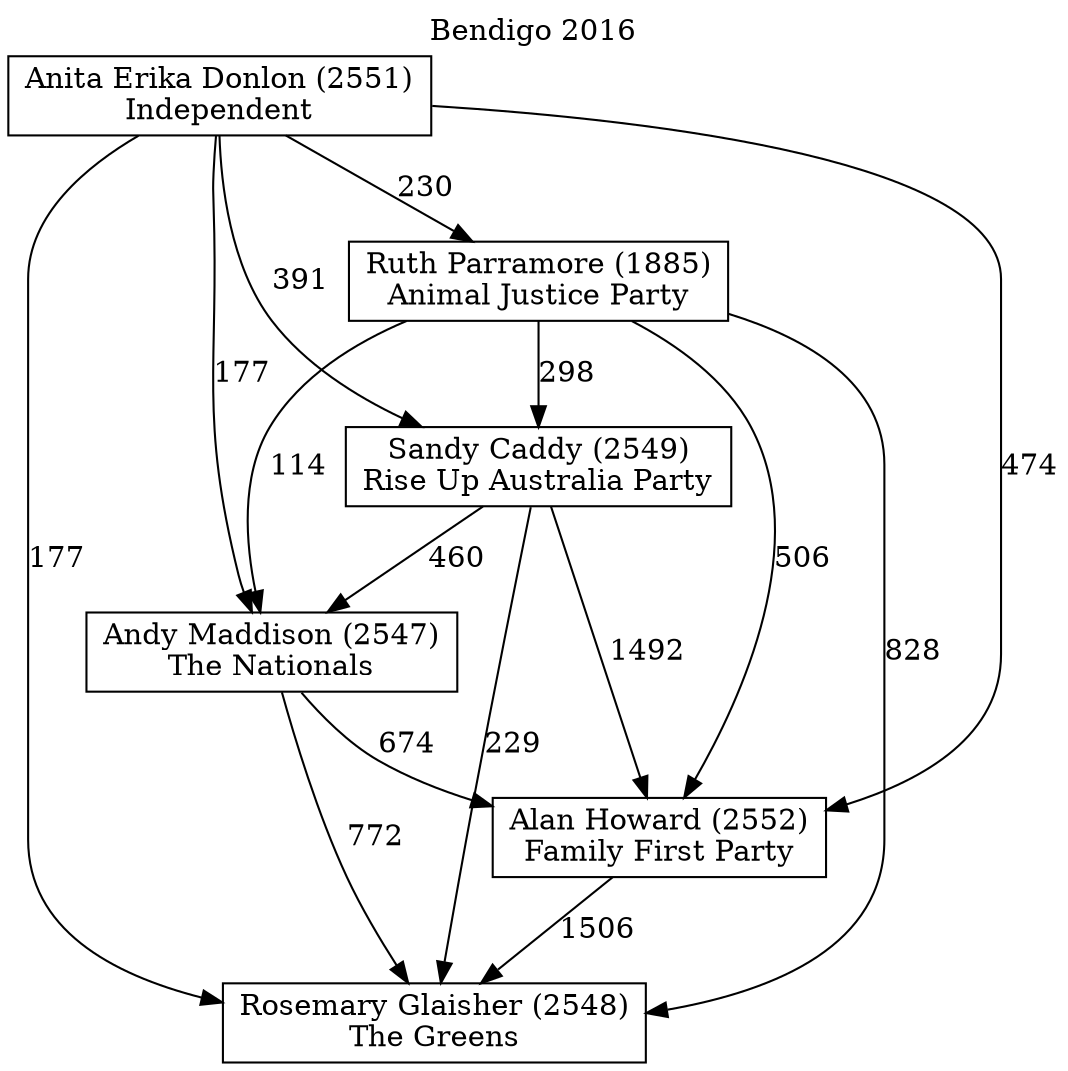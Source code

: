 // House preference flow
digraph "Rosemary Glaisher (2548)_Bendigo_2016" {
	graph [label="Bendigo 2016" labelloc=t mclimit=10]
	node [shape=box]
	"Rosemary Glaisher (2548)" [label="Rosemary Glaisher (2548)
The Greens"]
	"Alan Howard (2552)" [label="Alan Howard (2552)
Family First Party"]
	"Andy Maddison (2547)" [label="Andy Maddison (2547)
The Nationals"]
	"Sandy Caddy (2549)" [label="Sandy Caddy (2549)
Rise Up Australia Party"]
	"Ruth Parramore (1885)" [label="Ruth Parramore (1885)
Animal Justice Party"]
	"Anita Erika Donlon (2551)" [label="Anita Erika Donlon (2551)
Independent"]
	"Alan Howard (2552)" -> "Rosemary Glaisher (2548)" [label=1506]
	"Andy Maddison (2547)" -> "Alan Howard (2552)" [label=674]
	"Sandy Caddy (2549)" -> "Andy Maddison (2547)" [label=460]
	"Ruth Parramore (1885)" -> "Sandy Caddy (2549)" [label=298]
	"Anita Erika Donlon (2551)" -> "Ruth Parramore (1885)" [label=230]
	"Andy Maddison (2547)" -> "Rosemary Glaisher (2548)" [label=772]
	"Sandy Caddy (2549)" -> "Rosemary Glaisher (2548)" [label=229]
	"Ruth Parramore (1885)" -> "Rosemary Glaisher (2548)" [label=828]
	"Anita Erika Donlon (2551)" -> "Rosemary Glaisher (2548)" [label=177]
	"Anita Erika Donlon (2551)" -> "Sandy Caddy (2549)" [label=391]
	"Ruth Parramore (1885)" -> "Andy Maddison (2547)" [label=114]
	"Anita Erika Donlon (2551)" -> "Andy Maddison (2547)" [label=177]
	"Sandy Caddy (2549)" -> "Alan Howard (2552)" [label=1492]
	"Ruth Parramore (1885)" -> "Alan Howard (2552)" [label=506]
	"Anita Erika Donlon (2551)" -> "Alan Howard (2552)" [label=474]
}
